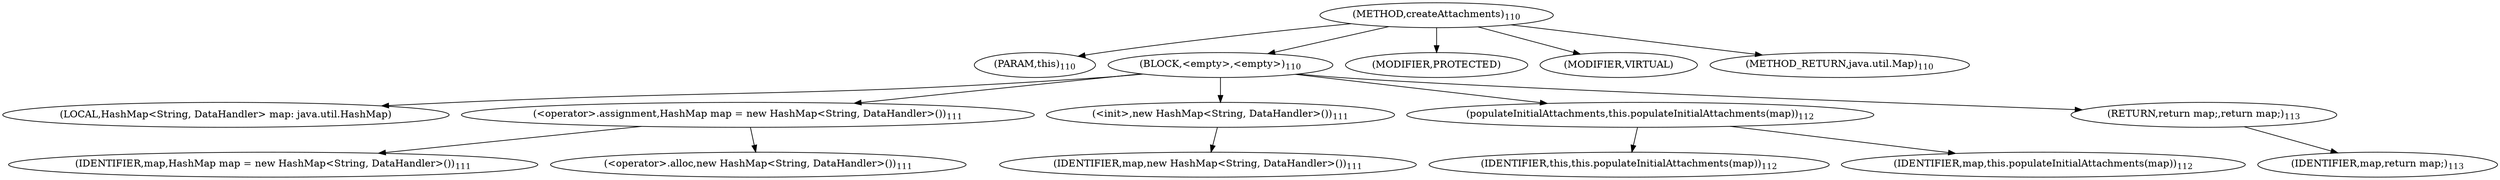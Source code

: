 digraph "createAttachments" {  
"217" [label = <(METHOD,createAttachments)<SUB>110</SUB>> ]
"23" [label = <(PARAM,this)<SUB>110</SUB>> ]
"218" [label = <(BLOCK,&lt;empty&gt;,&lt;empty&gt;)<SUB>110</SUB>> ]
"21" [label = <(LOCAL,HashMap&lt;String, DataHandler&gt; map: java.util.HashMap)> ]
"219" [label = <(&lt;operator&gt;.assignment,HashMap map = new HashMap&lt;String, DataHandler&gt;())<SUB>111</SUB>> ]
"220" [label = <(IDENTIFIER,map,HashMap map = new HashMap&lt;String, DataHandler&gt;())<SUB>111</SUB>> ]
"221" [label = <(&lt;operator&gt;.alloc,new HashMap&lt;String, DataHandler&gt;())<SUB>111</SUB>> ]
"222" [label = <(&lt;init&gt;,new HashMap&lt;String, DataHandler&gt;())<SUB>111</SUB>> ]
"20" [label = <(IDENTIFIER,map,new HashMap&lt;String, DataHandler&gt;())<SUB>111</SUB>> ]
"223" [label = <(populateInitialAttachments,this.populateInitialAttachments(map))<SUB>112</SUB>> ]
"22" [label = <(IDENTIFIER,this,this.populateInitialAttachments(map))<SUB>112</SUB>> ]
"224" [label = <(IDENTIFIER,map,this.populateInitialAttachments(map))<SUB>112</SUB>> ]
"225" [label = <(RETURN,return map;,return map;)<SUB>113</SUB>> ]
"226" [label = <(IDENTIFIER,map,return map;)<SUB>113</SUB>> ]
"227" [label = <(MODIFIER,PROTECTED)> ]
"228" [label = <(MODIFIER,VIRTUAL)> ]
"229" [label = <(METHOD_RETURN,java.util.Map)<SUB>110</SUB>> ]
  "217" -> "23" 
  "217" -> "218" 
  "217" -> "227" 
  "217" -> "228" 
  "217" -> "229" 
  "218" -> "21" 
  "218" -> "219" 
  "218" -> "222" 
  "218" -> "223" 
  "218" -> "225" 
  "219" -> "220" 
  "219" -> "221" 
  "222" -> "20" 
  "223" -> "22" 
  "223" -> "224" 
  "225" -> "226" 
}

